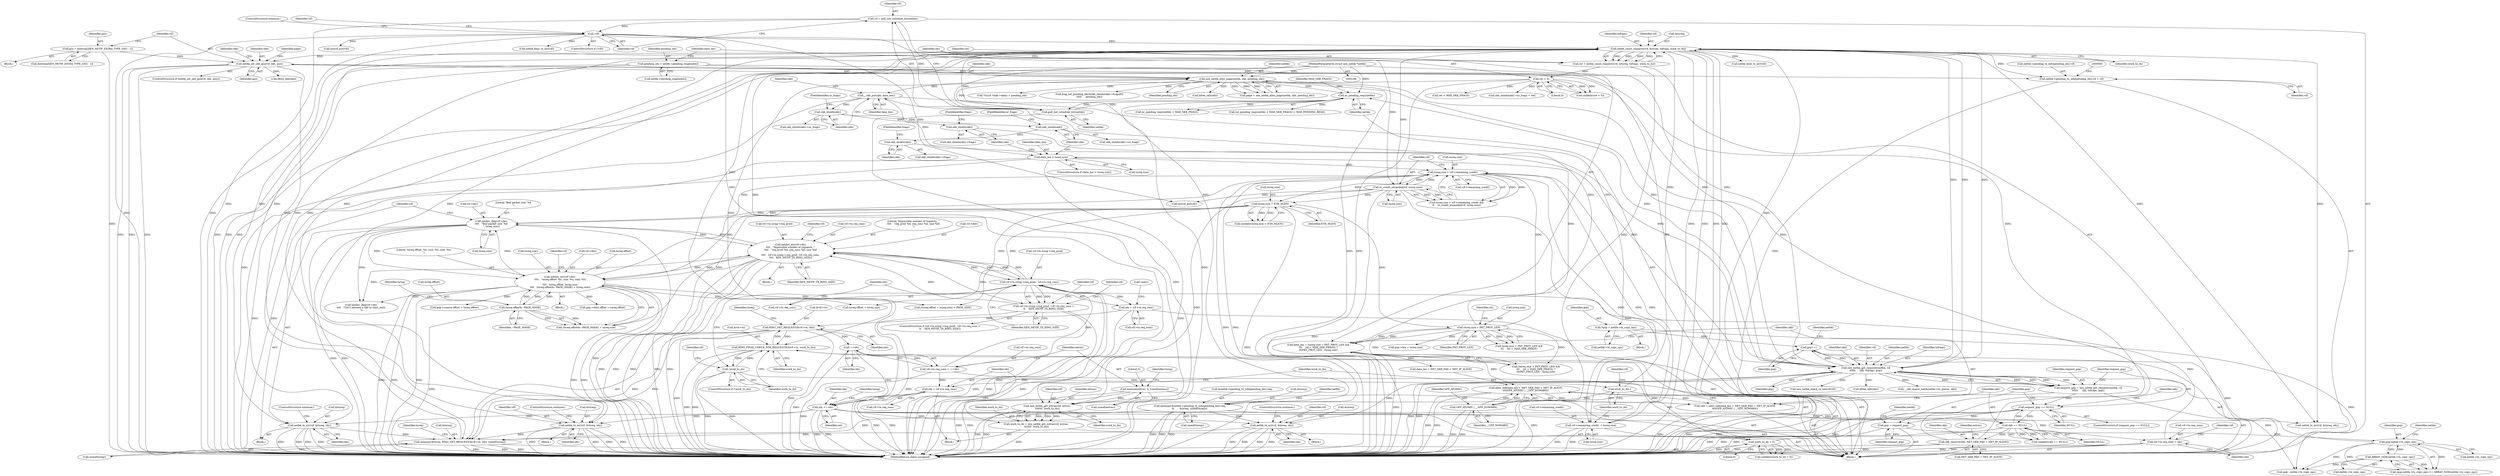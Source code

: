 digraph "0_linux_48856286b64e4b66ec62b94e504d0b29c1ade664_3@pointer" {
"1000553" [label="(Call,netbk->pending_tx_info[pending_idx].vif = vif)"];
"1000291" [label="(Call,netbk_count_requests(vif, &txreq, txfrags, work_to_do))"];
"1000272" [label="(Call,xen_netbk_get_extras(vif, extras,\n \t\t\t\t\t\t\t  work_to_do))"];
"1000150" [label="(Call,!vif)"];
"1000145" [label="(Call,vif = poll_net_schedule_list(netbk))"];
"1000147" [label="(Call,poll_net_schedule_list(netbk))"];
"1000124" [label="(Call,nr_pending_reqs(netbk))"];
"1000454" [label="(Call,xen_netbk_alloc_page(netbk, skb, pending_idx))"];
"1000109" [label="(MethodParameterIn,struct xen_netbk *netbk)"];
"1000444" [label="(Call,netbk_set_skb_gso(vif, skb, gso))"];
"1000420" [label="(Call,skb_reserve(skb, NET_SKB_PAD + NET_IP_ALIGN))"];
"1000405" [label="(Call,skb == NULL)"];
"1000392" [label="(Call,skb = alloc_skb(data_len + NET_SKB_PAD + NET_IP_ALIGN,\n\t\t\t\tGFP_ATOMIC | __GFP_NOWARN))"];
"1000394" [label="(Call,alloc_skb(data_len + NET_SKB_PAD + NET_IP_ALIGN,\n\t\t\t\tGFP_ATOMIC | __GFP_NOWARN))"];
"1000376" [label="(Call,data_len = (txreq.size > PKT_PROT_LEN &&\n\t\t\t    ret < MAX_SKB_FRAGS) ?\n\t\t\tPKT_PROT_LEN : txreq.size)"];
"1000380" [label="(Call,txreq.size > PKT_PROT_LEN)"];
"1000308" [label="(Call,txreq.size < ETH_HLEN)"];
"1000225" [label="(Call,txreq.size > vif->remaining_credit)"];
"1000314" [label="(Call,netdev_dbg(vif->dev,\n\t\t\t\t   \"Bad packet size: %d\n\", txreq.size))"];
"1000170" [label="(Call,netdev_err(vif->dev,\n\t\t\t\t   \"Impossible number of requests. \"\n\t\t\t\t   \"req_prod %d, req_cons %d, size %ld\n\",\n\t\t\t\t   vif->tx.sring->req_prod, vif->tx.req_cons,\n\t\t\t\t   XEN_NETIF_TX_RING_SIZE))"];
"1000340" [label="(Call,netdev_err(vif->dev,\n \t\t\t\t   \"txreq.offset: %x, size: %u, end: %lu\n\",\n \t\t\t\t   txreq.offset, txreq.size,\n \t\t\t\t   (txreq.offset&~PAGE_MASK) + txreq.size))"];
"1000352" [label="(Call,txreq.offset&~PAGE_MASK)"];
"1000155" [label="(Call,vif->tx.sring->req_prod - vif->tx.req_cons)"];
"1000250" [label="(Call,vif->tx.req_cons = ++idx)"];
"1000256" [label="(Call,++idx)"];
"1000215" [label="(Call,RING_GET_REQUEST(&vif->tx, idx))"];
"1000191" [label="(Call,RING_FINAL_CHECK_FOR_REQUESTS(&vif->tx, work_to_do))"];
"1000285" [label="(Call,work_to_do < 0)"];
"1000270" [label="(Call,work_to_do = xen_netbk_get_extras(vif, extras,\n \t\t\t\t\t\t\t  work_to_do))"];
"1000198" [label="(Call,!work_to_do)"];
"1000204" [label="(Call,idx = vif->tx.req_cons)"];
"1000645" [label="(Call,vif->tx.req_cons = idx)"];
"1000303" [label="(Call,idx += ret)"];
"1000299" [label="(Call,ret < 0)"];
"1000289" [label="(Call,ret = netbk_count_requests(vif, &txreq, txfrags, work_to_do))"];
"1000276" [label="(Call,idx = vif->tx.req_cons)"];
"1000154" [label="(Call,vif->tx.sring->req_prod - vif->tx.req_cons >\n\t\t    XEN_NETIF_TX_RING_SIZE)"];
"1000580" [label="(Call,data_len < txreq.size)"];
"1000570" [label="(Call,__skb_put(skb, data_len))"];
"1000232" [label="(Call,tx_credit_exceeded(vif, txreq.size))"];
"1000241" [label="(Call,vif->remaining_credit -= txreq.size)"];
"1000400" [label="(Call,GFP_ATOMIC | __GFP_NOWARN)"];
"1000624" [label="(Call,request_gop == NULL)"];
"1000615" [label="(Call,request_gop = xen_netbk_get_requests(netbk, vif,\n\t\t\t\t\t\t     skb, txfrags, gop))"];
"1000617" [label="(Call,xen_netbk_get_requests(netbk, vif,\n\t\t\t\t\t\t     skb, txfrags, gop))"];
"1000606" [label="(Call,skb_shinfo(skb))"];
"1000575" [label="(Call,skb_shinfo(skb))"];
"1000595" [label="(Call,skb_shinfo(skb))"];
"1000588" [label="(Call,skb_shinfo(skb))"];
"1000538" [label="(Call,gop++)"];
"1000112" [label="(Call,*gop = netbk->tx_copy_ops)"];
"1000656" [label="(Call,gop-netbk->tx_copy_ops)"];
"1000636" [label="(Call,gop = request_gop)"];
"1000661" [label="(Call,ARRAY_SIZE(netbk->tx_copy_ops))"];
"1000435" [label="(Call,gso = &extras[XEN_NETIF_EXTRA_TYPE_GSO - 1])"];
"1000369" [label="(Call,pending_idx = netbk->pending_ring[index])"];
"1000258" [label="(Call,memset(extras, 0, sizeof(extras)))"];
"1000248" [label="(Call,work_to_do--)"];
"1000212" [label="(Call,memcpy(&txreq, RING_GET_REQUEST(&vif->tx, idx), sizeof(txreq)))"];
"1000630" [label="(Call,netbk_tx_err(vif, &txreq, idx))"];
"1000540" [label="(Call,memcpy(&netbk->pending_tx_info[pending_idx].req,\n\t\t       &txreq, sizeof(txreq)))"];
"1000322" [label="(Call,netbk_tx_err(vif, &txreq, idx))"];
"1000464" [label="(Call,netbk_tx_err(vif, &txreq, idx))"];
"1000224" [label="(Call,txreq.size > vif->remaining_credit &&\n\t\t    tx_credit_exceeded(vif, txreq.size))"];
"1000204" [label="(Call,idx = vif->tx.req_cons)"];
"1000576" [label="(Identifier,skb)"];
"1000227" [label="(Identifier,txreq)"];
"1000400" [label="(Call,GFP_ATOMIC | __GFP_NOWARN)"];
"1000124" [label="(Call,nr_pending_reqs(netbk))"];
"1000465" [label="(Identifier,vif)"];
"1000241" [label="(Call,vif->remaining_credit -= txreq.size)"];
"1000629" [label="(Identifier,skb)"];
"1000385" [label="(Call,ret < MAX_SKB_FRAGS)"];
"1000226" [label="(Call,txreq.size)"];
"1000657" [label="(Identifier,gop)"];
"1000275" [label="(Identifier,work_to_do)"];
"1000443" [label="(ControlStructure,if (netbk_set_skb_gso(vif, skb, gso)))"];
"1000645" [label="(Call,vif->tx.req_cons = idx)"];
"1000651" [label="(Identifier,idx)"];
"1000277" [label="(Identifier,idx)"];
"1000573" [label="(Call,skb_shinfo(skb)->nr_frags = ret)"];
"1000420" [label="(Call,skb_reserve(skb, NET_SKB_PAD + NET_IP_ALIGN))"];
"1000597" [label="(FieldIdentifier,frags)"];
"1000134" [label="(Block,)"];
"1000623" [label="(ControlStructure,if (request_gop == NULL))"];
"1000406" [label="(Identifier,skb)"];
"1000663" [label="(Identifier,netbk)"];
"1000642" [label="(Identifier,netbk)"];
"1000386" [label="(Identifier,ret)"];
"1000257" [label="(Identifier,idx)"];
"1000630" [label="(Call,netbk_tx_err(vif, &txreq, idx))"];
"1000187" [label="(Identifier,XEN_NETIF_TX_RING_SIZE)"];
"1000250" [label="(Call,vif->tx.req_cons = ++idx)"];
"1000272" [label="(Call,xen_netbk_get_extras(vif, extras,\n \t\t\t\t\t\t\t  work_to_do))"];
"1000369" [label="(Call,pending_idx = netbk->pending_ring[index])"];
"1000615" [label="(Call,request_gop = xen_netbk_get_requests(netbk, vif,\n\t\t\t\t\t\t     skb, txfrags, gop))"];
"1000201" [label="(Call,xenvif_put(vif))"];
"1000428" [label="(Identifier,extras)"];
"1000213" [label="(Call,&txreq)"];
"1000233" [label="(Identifier,vif)"];
"1000301" [label="(Literal,0)"];
"1000405" [label="(Call,skb == NULL)"];
"1000553" [label="(Call,netbk->pending_tx_info[pending_idx].vif = vif)"];
"1000260" [label="(Literal,0)"];
"1000175" [label="(Call,vif->tx.sring->req_prod)"];
"1000371" [label="(Call,netbk->pending_ring[index])"];
"1000624" [label="(Call,request_gop == NULL)"];
"1000298" [label="(Call,unlikely(ret < 0))"];
"1000456" [label="(Identifier,skb)"];
"1000312" [label="(Identifier,ETH_HLEN)"];
"1000450" [label="(Identifier,skb)"];
"1000109" [label="(MethodParameterIn,struct xen_netbk *netbk)"];
"1000225" [label="(Call,txreq.size > vif->remaining_credit)"];
"1000308" [label="(Call,txreq.size < ETH_HLEN)"];
"1000188" [label="(Call,netbk_fatal_tx_err(vif))"];
"1000172" [label="(Identifier,vif)"];
"1000404" [label="(Call,unlikely(skb == NULL))"];
"1000322" [label="(Call,netbk_tx_err(vif, &txreq, idx))"];
"1000222" [label="(Identifier,txreq)"];
"1000270" [label="(Call,work_to_do = xen_netbk_get_extras(vif, extras,\n \t\t\t\t\t\t\t  work_to_do))"];
"1000339" [label="(Block,)"];
"1000628" [label="(Call,kfree_skb(skb))"];
"1000594" [label="(Call,skb_shinfo(skb)->frags)"];
"1000199" [label="(Identifier,work_to_do)"];
"1000662" [label="(Call,netbk->tx_copy_ops)"];
"1000570" [label="(Call,__skb_put(skb, data_len))"];
"1000361" [label="(Identifier,vif)"];
"1000258" [label="(Call,memset(extras, 0, sizeof(extras)))"];
"1000596" [label="(Identifier,skb)"];
"1000526" [label="(Call,gop->len = txreq.size)"];
"1000330" [label="(Call,(txreq.offset + txreq.size) > PAGE_SIZE)"];
"1000299" [label="(Call,ret < 0)"];
"1000194" [label="(Identifier,vif)"];
"1000541" [label="(Call,&netbk->pending_tx_info[pending_idx].req)"];
"1000517" [label="(Call,gop->dest.offset = txreq.offset)"];
"1000168" [label="(Identifier,XEN_NETIF_TX_RING_SIZE)"];
"1000324" [label="(Call,&txreq)"];
"1000123" [label="(Call,nr_pending_reqs(netbk) + MAX_SKB_FRAGS)"];
"1000286" [label="(Identifier,work_to_do)"];
"1000152" [label="(ControlStructure,continue;)"];
"1000253" [label="(Identifier,vif)"];
"1000632" [label="(Call,&txreq)"];
"1000625" [label="(Identifier,request_gop)"];
"1000212" [label="(Call,memcpy(&txreq, RING_GET_REQUEST(&vif->tx, idx), sizeof(txreq)))"];
"1000381" [label="(Call,txreq.size)"];
"1000433" [label="(Block,)"];
"1000159" [label="(Identifier,vif)"];
"1000191" [label="(Call,RING_FINAL_CHECK_FOR_REQUESTS(&vif->tx, work_to_do))"];
"1000198" [label="(Call,!work_to_do)"];
"1000261" [label="(Call,sizeof(extras))"];
"1000595" [label="(Call,skb_shinfo(skb))"];
"1000327" [label="(ControlStructure,continue;)"];
"1000554" [label="(Call,netbk->pending_tx_info[pending_idx].vif)"];
"1000392" [label="(Call,skb = alloc_skb(data_len + NET_SKB_PAD + NET_IP_ALIGN,\n\t\t\t\tGFP_ATOMIC | __GFP_NOWARN))"];
"1000341" [label="(Call,vif->dev)"];
"1000229" [label="(Call,vif->remaining_credit)"];
"1000588" [label="(Call,skb_shinfo(skb))"];
"1000345" [label="(Call,txreq.offset)"];
"1000259" [label="(Identifier,extras)"];
"1000672" [label="(MethodReturn,static unsigned)"];
"1000571" [label="(Identifier,skb)"];
"1000577" [label="(FieldIdentifier,nr_frags)"];
"1000189" [label="(Identifier,vif)"];
"1000376" [label="(Call,data_len = (txreq.size > PKT_PROT_LEN &&\n\t\t\t    ret < MAX_SKB_FRAGS) ?\n\t\t\tPKT_PROT_LEN : txreq.size)"];
"1000384" [label="(Identifier,PKT_PROT_LEN)"];
"1000579" [label="(ControlStructure,if (data_len < txreq.size))"];
"1000323" [label="(Identifier,vif)"];
"1000446" [label="(Identifier,skb)"];
"1000352" [label="(Call,txreq.offset&~PAGE_MASK)"];
"1000284" [label="(Call,unlikely(work_to_do < 0))"];
"1000245" [label="(Call,txreq.size)"];
"1000242" [label="(Call,vif->remaining_credit)"];
"1000437" [label="(Call,&extras[XEN_NETIF_EXTRA_TYPE_GSO - 1])"];
"1000326" [label="(Identifier,idx)"];
"1000148" [label="(Identifier,netbk)"];
"1000153" [label="(ControlStructure,if (vif->tx.sring->req_prod - vif->tx.req_cons >\n\t\t    XEN_NETIF_TX_RING_SIZE))"];
"1000635" [label="(ControlStructure,continue;)"];
"1000300" [label="(Identifier,ret)"];
"1000303" [label="(Call,idx += ret)"];
"1000287" [label="(Literal,0)"];
"1000232" [label="(Call,tx_credit_exceeded(vif, txreq.size))"];
"1000656" [label="(Call,gop-netbk->tx_copy_ops)"];
"1000154" [label="(Call,vif->tx.sring->req_prod - vif->tx.req_cons >\n\t\t    XEN_NETIF_TX_RING_SIZE)"];
"1000561" [label="(Identifier,vif)"];
"1000305" [label="(Identifier,ret)"];
"1000216" [label="(Call,&vif->tx)"];
"1000549" [label="(Call,&txreq)"];
"1000393" [label="(Identifier,skb)"];
"1000444" [label="(Call,netbk_set_skb_gso(vif, skb, gso))"];
"1000634" [label="(Identifier,idx)"];
"1000582" [label="(Call,txreq.size)"];
"1000540" [label="(Call,memcpy(&netbk->pending_tx_info[pending_idx].req,\n\t\t       &txreq, sizeof(txreq)))"];
"1000655" [label="(Call,(gop-netbk->tx_copy_ops) >= ARRAY_SIZE(netbk->tx_copy_ops))"];
"1000151" [label="(Identifier,vif)"];
"1000379" [label="(Call,txreq.size > PKT_PROT_LEN &&\n\t\t\t    ret < MAX_SKB_FRAGS)"];
"1000169" [label="(Block,)"];
"1000452" [label="(Call,page = xen_netbk_alloc_page(netbk, skb, pending_idx))"];
"1000409" [label="(Call,netdev_dbg(vif->dev,\n\t\t\t\t   \"Can't allocate a skb in start_xmit.\n\"))"];
"1000455" [label="(Identifier,netbk)"];
"1000636" [label="(Call,gop = request_gop)"];
"1000114" [label="(Call,netbk->tx_copy_ops)"];
"1000461" [label="(Block,)"];
"1000285" [label="(Call,work_to_do < 0)"];
"1000291" [label="(Call,netbk_count_requests(vif, &txreq, txfrags, work_to_do))"];
"1000626" [label="(Identifier,NULL)"];
"1000627" [label="(Block,)"];
"1000309" [label="(Call,txreq.size)"];
"1000435" [label="(Call,gso = &extras[XEN_NETIF_EXTRA_TYPE_GSO - 1])"];
"1000314" [label="(Call,netdev_dbg(vif->dev,\n\t\t\t\t   \"Bad packet size: %d\n\", txreq.size))"];
"1000155" [label="(Call,vif->tx.sring->req_prod - vif->tx.req_cons)"];
"1000380" [label="(Call,txreq.size > PKT_PROT_LEN)"];
"1000638" [label="(Identifier,request_gop)"];
"1000557" [label="(Identifier,netbk)"];
"1000447" [label="(Identifier,gso)"];
"1000292" [label="(Identifier,vif)"];
"1000377" [label="(Identifier,data_len)"];
"1000110" [label="(Block,)"];
"1000269" [label="(Block,)"];
"1000315" [label="(Call,vif->dev)"];
"1000344" [label="(Literal,\"txreq.offset: %x, size: %u, end: %lu\n\")"];
"1000211" [label="(Call,rmb())"];
"1000234" [label="(Call,txreq.size)"];
"1000606" [label="(Call,skb_shinfo(skb))"];
"1000266" [label="(Identifier,txreq)"];
"1000197" [label="(ControlStructure,if (!work_to_do))"];
"1000126" [label="(Identifier,MAX_SKB_FRAGS)"];
"1000620" [label="(Identifier,skb)"];
"1000248" [label="(Call,work_to_do--)"];
"1000587" [label="(Call,skb_shinfo(skb)->nr_frags)"];
"1000468" [label="(Identifier,idx)"];
"1000318" [label="(Literal,\"Bad packet size: %d\n\")"];
"1000658" [label="(Call,netbk->tx_copy_ops)"];
"1000407" [label="(Identifier,NULL)"];
"1000170" [label="(Call,netdev_err(vif->dev,\n\t\t\t\t   \"Impossible number of requests. \"\n\t\t\t\t   \"req_prod %d, req_cons %d, size %ld\n\",\n\t\t\t\t   vif->tx.sring->req_prod, vif->tx.req_cons,\n\t\t\t\t   XEN_NETIF_TX_RING_SIZE))"];
"1000146" [label="(Identifier,vif)"];
"1000351" [label="(Call,(txreq.offset&~PAGE_MASK) + txreq.size)"];
"1000290" [label="(Identifier,ret)"];
"1000619" [label="(Identifier,vif)"];
"1000639" [label="(Call,__skb_queue_tail(&netbk->tx_queue, skb))"];
"1000112" [label="(Call,*gop = netbk->tx_copy_ops)"];
"1000490" [label="(Call,gop->source.offset = txreq.offset)"];
"1000667" [label="(Call,gop - netbk->tx_copy_ops)"];
"1000196" [label="(Identifier,work_to_do)"];
"1000607" [label="(Identifier,skb)"];
"1000271" [label="(Identifier,work_to_do)"];
"1000149" [label="(ControlStructure,if (!vif))"];
"1000238" [label="(Call,xenvif_put(vif))"];
"1000163" [label="(Call,vif->tx.req_cons)"];
"1000538" [label="(Call,gop++)"];
"1000293" [label="(Call,&txreq)"];
"1000539" [label="(Identifier,gop)"];
"1000445" [label="(Identifier,vif)"];
"1000304" [label="(Identifier,idx)"];
"1000545" [label="(Identifier,netbk)"];
"1000661" [label="(Call,ARRAY_SIZE(netbk->tx_copy_ops))"];
"1000617" [label="(Call,xen_netbk_get_requests(netbk, vif,\n\t\t\t\t\t\t     skb, txfrags, gop))"];
"1000122" [label="(Call,(nr_pending_reqs(netbk) + MAX_SKB_FRAGS) < MAX_PENDING_REQS)"];
"1000401" [label="(Identifier,GFP_ATOMIC)"];
"1000572" [label="(Identifier,data_len)"];
"1000574" [label="(Call,skb_shinfo(skb)->nr_frags)"];
"1000394" [label="(Call,alloc_skb(data_len + NET_SKB_PAD + NET_IP_ALIGN,\n\t\t\t\tGFP_ATOMIC | __GFP_NOWARN))"];
"1000147" [label="(Call,poll_net_schedule_list(netbk))"];
"1000562" [label="(Call,*((u16 *)skb->data) = pending_idx)"];
"1000449" [label="(Call,kfree_skb(skb))"];
"1000591" [label="(Call,frag_set_pending_idx(&skb_shinfo(skb)->frags[0],\n\t\t\t\t\t     pending_idx))"];
"1000590" [label="(FieldIdentifier,nr_frags)"];
"1000276" [label="(Call,idx = vif->tx.req_cons)"];
"1000414" [label="(Call,netbk_tx_err(vif, &txreq, idx))"];
"1000605" [label="(Call,skb_shinfo(skb)->frags)"];
"1000464" [label="(Call,netbk_tx_err(vif, &txreq, idx))"];
"1000580" [label="(Call,data_len < txreq.size)"];
"1000192" [label="(Call,&vif->tx)"];
"1000289" [label="(Call,ret = netbk_count_requests(vif, &txreq, txfrags, work_to_do))"];
"1000378" [label="(Call,(txreq.size > PKT_PROT_LEN &&\n\t\t\t    ret < MAX_SKB_FRAGS) ?\n\t\t\tPKT_PROT_LEN : txreq.size)"];
"1000156" [label="(Call,vif->tx.sring->req_prod)"];
"1000646" [label="(Call,vif->tx.req_cons)"];
"1000653" [label="(Identifier,vif)"];
"1000575" [label="(Call,skb_shinfo(skb))"];
"1000348" [label="(Call,txreq.size)"];
"1000589" [label="(Identifier,skb)"];
"1000220" [label="(Identifier,idx)"];
"1000150" [label="(Call,!vif)"];
"1000454" [label="(Call,xen_netbk_alloc_page(netbk, skb, pending_idx))"];
"1000313" [label="(Block,)"];
"1000436" [label="(Identifier,gso)"];
"1000469" [label="(ControlStructure,continue;)"];
"1000608" [label="(FieldIdentifier,frags)"];
"1000581" [label="(Identifier,data_len)"];
"1000295" [label="(Identifier,txfrags)"];
"1000296" [label="(Identifier,work_to_do)"];
"1000125" [label="(Identifier,netbk)"];
"1000182" [label="(Call,vif->tx.req_cons)"];
"1000174" [label="(Literal,\"Impossible number of requests. \"\n\t\t\t\t   \"req_prod %d, req_cons %d, size %ld\n\")"];
"1000622" [label="(Identifier,gop)"];
"1000251" [label="(Call,vif->tx.req_cons)"];
"1000453" [label="(Identifier,page)"];
"1000256" [label="(Call,++idx)"];
"1000145" [label="(Call,vif = poll_net_schedule_list(netbk))"];
"1000171" [label="(Call,vif->dev)"];
"1000395" [label="(Call,data_len + NET_SKB_PAD + NET_IP_ALIGN)"];
"1000618" [label="(Identifier,netbk)"];
"1000457" [label="(Identifier,pending_idx)"];
"1000205" [label="(Identifier,idx)"];
"1000402" [label="(Identifier,__GFP_NOWARN)"];
"1000249" [label="(Identifier,work_to_do)"];
"1000621" [label="(Identifier,txfrags)"];
"1000466" [label="(Call,&txreq)"];
"1000370" [label="(Identifier,pending_idx)"];
"1000273" [label="(Identifier,vif)"];
"1000356" [label="(Identifier,~PAGE_MASK)"];
"1000358" [label="(Identifier,txreq)"];
"1000616" [label="(Identifier,request_gop)"];
"1000221" [label="(Call,sizeof(txreq))"];
"1000215" [label="(Call,RING_GET_REQUEST(&vif->tx, idx))"];
"1000206" [label="(Call,vif->tx.req_cons)"];
"1000331" [label="(Call,txreq.offset + txreq.size)"];
"1000319" [label="(Call,txreq.size)"];
"1000551" [label="(Call,sizeof(txreq))"];
"1000113" [label="(Identifier,gop)"];
"1000340" [label="(Call,netdev_err(vif->dev,\n \t\t\t\t   \"txreq.offset: %x, size: %u, end: %lu\n\",\n \t\t\t\t   txreq.offset, txreq.size,\n \t\t\t\t   (txreq.offset&~PAGE_MASK) + txreq.size))"];
"1000631" [label="(Identifier,vif)"];
"1000421" [label="(Identifier,skb)"];
"1000360" [label="(Call,netbk_fatal_tx_err(vif))"];
"1000422" [label="(Call,NET_SKB_PAD + NET_IP_ALIGN)"];
"1000278" [label="(Call,vif->tx.req_cons)"];
"1000307" [label="(Call,unlikely(txreq.size < ETH_HLEN))"];
"1000462" [label="(Call,kfree_skb(skb))"];
"1000353" [label="(Call,txreq.offset)"];
"1000202" [label="(Identifier,vif)"];
"1000637" [label="(Identifier,gop)"];
"1000652" [label="(Call,xen_netbk_check_rx_xenvif(vif))"];
"1000274" [label="(Identifier,extras)"];
"1000310" [label="(Identifier,txreq)"];
"1000553" -> "1000134"  [label="AST: "];
"1000553" -> "1000561"  [label="CFG: "];
"1000554" -> "1000553"  [label="AST: "];
"1000561" -> "1000553"  [label="AST: "];
"1000565" -> "1000553"  [label="CFG: "];
"1000553" -> "1000672"  [label="DDG: "];
"1000291" -> "1000553"  [label="DDG: "];
"1000444" -> "1000553"  [label="DDG: "];
"1000291" -> "1000289"  [label="AST: "];
"1000291" -> "1000296"  [label="CFG: "];
"1000292" -> "1000291"  [label="AST: "];
"1000293" -> "1000291"  [label="AST: "];
"1000295" -> "1000291"  [label="AST: "];
"1000296" -> "1000291"  [label="AST: "];
"1000289" -> "1000291"  [label="CFG: "];
"1000291" -> "1000672"  [label="DDG: "];
"1000291" -> "1000672"  [label="DDG: "];
"1000291" -> "1000672"  [label="DDG: "];
"1000291" -> "1000672"  [label="DDG: "];
"1000291" -> "1000191"  [label="DDG: "];
"1000291" -> "1000212"  [label="DDG: "];
"1000291" -> "1000289"  [label="DDG: "];
"1000291" -> "1000289"  [label="DDG: "];
"1000291" -> "1000289"  [label="DDG: "];
"1000291" -> "1000289"  [label="DDG: "];
"1000272" -> "1000291"  [label="DDG: "];
"1000150" -> "1000291"  [label="DDG: "];
"1000232" -> "1000291"  [label="DDG: "];
"1000212" -> "1000291"  [label="DDG: "];
"1000617" -> "1000291"  [label="DDG: "];
"1000285" -> "1000291"  [label="DDG: "];
"1000248" -> "1000291"  [label="DDG: "];
"1000291" -> "1000322"  [label="DDG: "];
"1000291" -> "1000322"  [label="DDG: "];
"1000291" -> "1000360"  [label="DDG: "];
"1000291" -> "1000414"  [label="DDG: "];
"1000291" -> "1000414"  [label="DDG: "];
"1000291" -> "1000444"  [label="DDG: "];
"1000291" -> "1000464"  [label="DDG: "];
"1000291" -> "1000464"  [label="DDG: "];
"1000291" -> "1000540"  [label="DDG: "];
"1000291" -> "1000617"  [label="DDG: "];
"1000291" -> "1000617"  [label="DDG: "];
"1000272" -> "1000270"  [label="AST: "];
"1000272" -> "1000275"  [label="CFG: "];
"1000273" -> "1000272"  [label="AST: "];
"1000274" -> "1000272"  [label="AST: "];
"1000275" -> "1000272"  [label="AST: "];
"1000270" -> "1000272"  [label="CFG: "];
"1000272" -> "1000672"  [label="DDG: "];
"1000272" -> "1000672"  [label="DDG: "];
"1000272" -> "1000270"  [label="DDG: "];
"1000272" -> "1000270"  [label="DDG: "];
"1000272" -> "1000270"  [label="DDG: "];
"1000150" -> "1000272"  [label="DDG: "];
"1000232" -> "1000272"  [label="DDG: "];
"1000258" -> "1000272"  [label="DDG: "];
"1000248" -> "1000272"  [label="DDG: "];
"1000150" -> "1000149"  [label="AST: "];
"1000150" -> "1000151"  [label="CFG: "];
"1000151" -> "1000150"  [label="AST: "];
"1000152" -> "1000150"  [label="CFG: "];
"1000159" -> "1000150"  [label="CFG: "];
"1000150" -> "1000672"  [label="DDG: "];
"1000150" -> "1000672"  [label="DDG: "];
"1000145" -> "1000150"  [label="DDG: "];
"1000150" -> "1000188"  [label="DDG: "];
"1000150" -> "1000201"  [label="DDG: "];
"1000150" -> "1000232"  [label="DDG: "];
"1000150" -> "1000238"  [label="DDG: "];
"1000145" -> "1000134"  [label="AST: "];
"1000145" -> "1000147"  [label="CFG: "];
"1000146" -> "1000145"  [label="AST: "];
"1000147" -> "1000145"  [label="AST: "];
"1000151" -> "1000145"  [label="CFG: "];
"1000145" -> "1000672"  [label="DDG: "];
"1000147" -> "1000145"  [label="DDG: "];
"1000147" -> "1000148"  [label="CFG: "];
"1000148" -> "1000147"  [label="AST: "];
"1000147" -> "1000672"  [label="DDG: "];
"1000147" -> "1000124"  [label="DDG: "];
"1000124" -> "1000147"  [label="DDG: "];
"1000109" -> "1000147"  [label="DDG: "];
"1000147" -> "1000454"  [label="DDG: "];
"1000124" -> "1000123"  [label="AST: "];
"1000124" -> "1000125"  [label="CFG: "];
"1000125" -> "1000124"  [label="AST: "];
"1000126" -> "1000124"  [label="CFG: "];
"1000124" -> "1000672"  [label="DDG: "];
"1000124" -> "1000122"  [label="DDG: "];
"1000124" -> "1000123"  [label="DDG: "];
"1000454" -> "1000124"  [label="DDG: "];
"1000617" -> "1000124"  [label="DDG: "];
"1000109" -> "1000124"  [label="DDG: "];
"1000454" -> "1000452"  [label="AST: "];
"1000454" -> "1000457"  [label="CFG: "];
"1000455" -> "1000454"  [label="AST: "];
"1000456" -> "1000454"  [label="AST: "];
"1000457" -> "1000454"  [label="AST: "];
"1000452" -> "1000454"  [label="CFG: "];
"1000454" -> "1000672"  [label="DDG: "];
"1000454" -> "1000452"  [label="DDG: "];
"1000454" -> "1000452"  [label="DDG: "];
"1000454" -> "1000452"  [label="DDG: "];
"1000109" -> "1000454"  [label="DDG: "];
"1000444" -> "1000454"  [label="DDG: "];
"1000420" -> "1000454"  [label="DDG: "];
"1000369" -> "1000454"  [label="DDG: "];
"1000454" -> "1000462"  [label="DDG: "];
"1000454" -> "1000562"  [label="DDG: "];
"1000454" -> "1000570"  [label="DDG: "];
"1000454" -> "1000591"  [label="DDG: "];
"1000454" -> "1000617"  [label="DDG: "];
"1000109" -> "1000108"  [label="AST: "];
"1000109" -> "1000672"  [label="DDG: "];
"1000109" -> "1000617"  [label="DDG: "];
"1000444" -> "1000443"  [label="AST: "];
"1000444" -> "1000447"  [label="CFG: "];
"1000445" -> "1000444"  [label="AST: "];
"1000446" -> "1000444"  [label="AST: "];
"1000447" -> "1000444"  [label="AST: "];
"1000450" -> "1000444"  [label="CFG: "];
"1000453" -> "1000444"  [label="CFG: "];
"1000444" -> "1000672"  [label="DDG: "];
"1000444" -> "1000672"  [label="DDG: "];
"1000444" -> "1000672"  [label="DDG: "];
"1000420" -> "1000444"  [label="DDG: "];
"1000435" -> "1000444"  [label="DDG: "];
"1000444" -> "1000449"  [label="DDG: "];
"1000444" -> "1000464"  [label="DDG: "];
"1000444" -> "1000617"  [label="DDG: "];
"1000420" -> "1000134"  [label="AST: "];
"1000420" -> "1000422"  [label="CFG: "];
"1000421" -> "1000420"  [label="AST: "];
"1000422" -> "1000420"  [label="AST: "];
"1000428" -> "1000420"  [label="CFG: "];
"1000420" -> "1000672"  [label="DDG: "];
"1000420" -> "1000672"  [label="DDG: "];
"1000405" -> "1000420"  [label="DDG: "];
"1000405" -> "1000404"  [label="AST: "];
"1000405" -> "1000407"  [label="CFG: "];
"1000406" -> "1000405"  [label="AST: "];
"1000407" -> "1000405"  [label="AST: "];
"1000404" -> "1000405"  [label="CFG: "];
"1000405" -> "1000672"  [label="DDG: "];
"1000405" -> "1000672"  [label="DDG: "];
"1000405" -> "1000404"  [label="DDG: "];
"1000405" -> "1000404"  [label="DDG: "];
"1000392" -> "1000405"  [label="DDG: "];
"1000624" -> "1000405"  [label="DDG: "];
"1000405" -> "1000624"  [label="DDG: "];
"1000392" -> "1000134"  [label="AST: "];
"1000392" -> "1000394"  [label="CFG: "];
"1000393" -> "1000392"  [label="AST: "];
"1000394" -> "1000392"  [label="AST: "];
"1000406" -> "1000392"  [label="CFG: "];
"1000392" -> "1000672"  [label="DDG: "];
"1000394" -> "1000392"  [label="DDG: "];
"1000394" -> "1000392"  [label="DDG: "];
"1000394" -> "1000400"  [label="CFG: "];
"1000395" -> "1000394"  [label="AST: "];
"1000400" -> "1000394"  [label="AST: "];
"1000394" -> "1000672"  [label="DDG: "];
"1000394" -> "1000672"  [label="DDG: "];
"1000376" -> "1000394"  [label="DDG: "];
"1000400" -> "1000394"  [label="DDG: "];
"1000400" -> "1000394"  [label="DDG: "];
"1000376" -> "1000134"  [label="AST: "];
"1000376" -> "1000378"  [label="CFG: "];
"1000377" -> "1000376"  [label="AST: "];
"1000378" -> "1000376"  [label="AST: "];
"1000393" -> "1000376"  [label="CFG: "];
"1000376" -> "1000672"  [label="DDG: "];
"1000380" -> "1000376"  [label="DDG: "];
"1000380" -> "1000376"  [label="DDG: "];
"1000376" -> "1000395"  [label="DDG: "];
"1000376" -> "1000570"  [label="DDG: "];
"1000380" -> "1000379"  [label="AST: "];
"1000380" -> "1000384"  [label="CFG: "];
"1000381" -> "1000380"  [label="AST: "];
"1000384" -> "1000380"  [label="AST: "];
"1000386" -> "1000380"  [label="CFG: "];
"1000379" -> "1000380"  [label="CFG: "];
"1000380" -> "1000225"  [label="DDG: "];
"1000380" -> "1000379"  [label="DDG: "];
"1000380" -> "1000379"  [label="DDG: "];
"1000308" -> "1000380"  [label="DDG: "];
"1000380" -> "1000378"  [label="DDG: "];
"1000380" -> "1000378"  [label="DDG: "];
"1000380" -> "1000526"  [label="DDG: "];
"1000380" -> "1000580"  [label="DDG: "];
"1000308" -> "1000307"  [label="AST: "];
"1000308" -> "1000312"  [label="CFG: "];
"1000309" -> "1000308"  [label="AST: "];
"1000312" -> "1000308"  [label="AST: "];
"1000307" -> "1000308"  [label="CFG: "];
"1000308" -> "1000672"  [label="DDG: "];
"1000308" -> "1000307"  [label="DDG: "];
"1000308" -> "1000307"  [label="DDG: "];
"1000225" -> "1000308"  [label="DDG: "];
"1000232" -> "1000308"  [label="DDG: "];
"1000308" -> "1000314"  [label="DDG: "];
"1000308" -> "1000330"  [label="DDG: "];
"1000308" -> "1000331"  [label="DDG: "];
"1000308" -> "1000340"  [label="DDG: "];
"1000308" -> "1000351"  [label="DDG: "];
"1000225" -> "1000224"  [label="AST: "];
"1000225" -> "1000229"  [label="CFG: "];
"1000226" -> "1000225"  [label="AST: "];
"1000229" -> "1000225"  [label="AST: "];
"1000233" -> "1000225"  [label="CFG: "];
"1000224" -> "1000225"  [label="CFG: "];
"1000225" -> "1000672"  [label="DDG: "];
"1000225" -> "1000672"  [label="DDG: "];
"1000225" -> "1000224"  [label="DDG: "];
"1000225" -> "1000224"  [label="DDG: "];
"1000314" -> "1000225"  [label="DDG: "];
"1000340" -> "1000225"  [label="DDG: "];
"1000580" -> "1000225"  [label="DDG: "];
"1000232" -> "1000225"  [label="DDG: "];
"1000241" -> "1000225"  [label="DDG: "];
"1000225" -> "1000232"  [label="DDG: "];
"1000225" -> "1000241"  [label="DDG: "];
"1000225" -> "1000241"  [label="DDG: "];
"1000314" -> "1000313"  [label="AST: "];
"1000314" -> "1000319"  [label="CFG: "];
"1000315" -> "1000314"  [label="AST: "];
"1000318" -> "1000314"  [label="AST: "];
"1000319" -> "1000314"  [label="AST: "];
"1000323" -> "1000314"  [label="CFG: "];
"1000314" -> "1000672"  [label="DDG: "];
"1000314" -> "1000672"  [label="DDG: "];
"1000314" -> "1000672"  [label="DDG: "];
"1000314" -> "1000170"  [label="DDG: "];
"1000170" -> "1000314"  [label="DDG: "];
"1000340" -> "1000314"  [label="DDG: "];
"1000314" -> "1000340"  [label="DDG: "];
"1000314" -> "1000409"  [label="DDG: "];
"1000170" -> "1000169"  [label="AST: "];
"1000170" -> "1000187"  [label="CFG: "];
"1000171" -> "1000170"  [label="AST: "];
"1000174" -> "1000170"  [label="AST: "];
"1000175" -> "1000170"  [label="AST: "];
"1000182" -> "1000170"  [label="AST: "];
"1000187" -> "1000170"  [label="AST: "];
"1000189" -> "1000170"  [label="CFG: "];
"1000170" -> "1000672"  [label="DDG: "];
"1000170" -> "1000672"  [label="DDG: "];
"1000170" -> "1000672"  [label="DDG: "];
"1000170" -> "1000672"  [label="DDG: "];
"1000170" -> "1000672"  [label="DDG: "];
"1000170" -> "1000155"  [label="DDG: "];
"1000170" -> "1000155"  [label="DDG: "];
"1000170" -> "1000154"  [label="DDG: "];
"1000340" -> "1000170"  [label="DDG: "];
"1000155" -> "1000170"  [label="DDG: "];
"1000155" -> "1000170"  [label="DDG: "];
"1000154" -> "1000170"  [label="DDG: "];
"1000170" -> "1000340"  [label="DDG: "];
"1000170" -> "1000409"  [label="DDG: "];
"1000340" -> "1000339"  [label="AST: "];
"1000340" -> "1000351"  [label="CFG: "];
"1000341" -> "1000340"  [label="AST: "];
"1000344" -> "1000340"  [label="AST: "];
"1000345" -> "1000340"  [label="AST: "];
"1000348" -> "1000340"  [label="AST: "];
"1000351" -> "1000340"  [label="AST: "];
"1000361" -> "1000340"  [label="CFG: "];
"1000340" -> "1000672"  [label="DDG: "];
"1000340" -> "1000672"  [label="DDG: "];
"1000340" -> "1000672"  [label="DDG: "];
"1000340" -> "1000672"  [label="DDG: "];
"1000340" -> "1000672"  [label="DDG: "];
"1000340" -> "1000330"  [label="DDG: "];
"1000340" -> "1000331"  [label="DDG: "];
"1000352" -> "1000340"  [label="DDG: "];
"1000352" -> "1000340"  [label="DDG: "];
"1000340" -> "1000352"  [label="DDG: "];
"1000340" -> "1000409"  [label="DDG: "];
"1000340" -> "1000490"  [label="DDG: "];
"1000340" -> "1000517"  [label="DDG: "];
"1000352" -> "1000351"  [label="AST: "];
"1000352" -> "1000356"  [label="CFG: "];
"1000353" -> "1000352"  [label="AST: "];
"1000356" -> "1000352"  [label="AST: "];
"1000358" -> "1000352"  [label="CFG: "];
"1000352" -> "1000672"  [label="DDG: "];
"1000352" -> "1000351"  [label="DDG: "];
"1000352" -> "1000351"  [label="DDG: "];
"1000155" -> "1000154"  [label="AST: "];
"1000155" -> "1000163"  [label="CFG: "];
"1000156" -> "1000155"  [label="AST: "];
"1000163" -> "1000155"  [label="AST: "];
"1000168" -> "1000155"  [label="CFG: "];
"1000155" -> "1000672"  [label="DDG: "];
"1000155" -> "1000672"  [label="DDG: "];
"1000155" -> "1000154"  [label="DDG: "];
"1000155" -> "1000154"  [label="DDG: "];
"1000250" -> "1000155"  [label="DDG: "];
"1000645" -> "1000155"  [label="DDG: "];
"1000155" -> "1000204"  [label="DDG: "];
"1000250" -> "1000134"  [label="AST: "];
"1000250" -> "1000256"  [label="CFG: "];
"1000251" -> "1000250"  [label="AST: "];
"1000256" -> "1000250"  [label="AST: "];
"1000259" -> "1000250"  [label="CFG: "];
"1000250" -> "1000672"  [label="DDG: "];
"1000256" -> "1000250"  [label="DDG: "];
"1000250" -> "1000276"  [label="DDG: "];
"1000256" -> "1000257"  [label="CFG: "];
"1000257" -> "1000256"  [label="AST: "];
"1000256" -> "1000672"  [label="DDG: "];
"1000215" -> "1000256"  [label="DDG: "];
"1000256" -> "1000303"  [label="DDG: "];
"1000215" -> "1000212"  [label="AST: "];
"1000215" -> "1000220"  [label="CFG: "];
"1000216" -> "1000215"  [label="AST: "];
"1000220" -> "1000215"  [label="AST: "];
"1000222" -> "1000215"  [label="CFG: "];
"1000215" -> "1000672"  [label="DDG: "];
"1000215" -> "1000672"  [label="DDG: "];
"1000215" -> "1000191"  [label="DDG: "];
"1000215" -> "1000212"  [label="DDG: "];
"1000215" -> "1000212"  [label="DDG: "];
"1000191" -> "1000215"  [label="DDG: "];
"1000204" -> "1000215"  [label="DDG: "];
"1000191" -> "1000134"  [label="AST: "];
"1000191" -> "1000196"  [label="CFG: "];
"1000192" -> "1000191"  [label="AST: "];
"1000196" -> "1000191"  [label="AST: "];
"1000199" -> "1000191"  [label="CFG: "];
"1000191" -> "1000672"  [label="DDG: "];
"1000191" -> "1000672"  [label="DDG: "];
"1000285" -> "1000191"  [label="DDG: "];
"1000198" -> "1000191"  [label="DDG: "];
"1000191" -> "1000198"  [label="DDG: "];
"1000285" -> "1000284"  [label="AST: "];
"1000285" -> "1000287"  [label="CFG: "];
"1000286" -> "1000285"  [label="AST: "];
"1000287" -> "1000285"  [label="AST: "];
"1000284" -> "1000285"  [label="CFG: "];
"1000285" -> "1000672"  [label="DDG: "];
"1000285" -> "1000284"  [label="DDG: "];
"1000285" -> "1000284"  [label="DDG: "];
"1000270" -> "1000285"  [label="DDG: "];
"1000270" -> "1000269"  [label="AST: "];
"1000271" -> "1000270"  [label="AST: "];
"1000277" -> "1000270"  [label="CFG: "];
"1000270" -> "1000672"  [label="DDG: "];
"1000198" -> "1000197"  [label="AST: "];
"1000198" -> "1000199"  [label="CFG: "];
"1000199" -> "1000198"  [label="AST: "];
"1000202" -> "1000198"  [label="CFG: "];
"1000205" -> "1000198"  [label="CFG: "];
"1000198" -> "1000672"  [label="DDG: "];
"1000198" -> "1000672"  [label="DDG: "];
"1000198" -> "1000248"  [label="DDG: "];
"1000204" -> "1000134"  [label="AST: "];
"1000204" -> "1000206"  [label="CFG: "];
"1000205" -> "1000204"  [label="AST: "];
"1000206" -> "1000204"  [label="AST: "];
"1000211" -> "1000204"  [label="CFG: "];
"1000204" -> "1000672"  [label="DDG: "];
"1000645" -> "1000134"  [label="AST: "];
"1000645" -> "1000651"  [label="CFG: "];
"1000646" -> "1000645"  [label="AST: "];
"1000651" -> "1000645"  [label="AST: "];
"1000653" -> "1000645"  [label="CFG: "];
"1000645" -> "1000672"  [label="DDG: "];
"1000645" -> "1000672"  [label="DDG: "];
"1000303" -> "1000645"  [label="DDG: "];
"1000303" -> "1000134"  [label="AST: "];
"1000303" -> "1000305"  [label="CFG: "];
"1000304" -> "1000303"  [label="AST: "];
"1000305" -> "1000303"  [label="AST: "];
"1000310" -> "1000303"  [label="CFG: "];
"1000303" -> "1000672"  [label="DDG: "];
"1000303" -> "1000672"  [label="DDG: "];
"1000299" -> "1000303"  [label="DDG: "];
"1000276" -> "1000303"  [label="DDG: "];
"1000303" -> "1000322"  [label="DDG: "];
"1000303" -> "1000414"  [label="DDG: "];
"1000303" -> "1000464"  [label="DDG: "];
"1000303" -> "1000630"  [label="DDG: "];
"1000299" -> "1000298"  [label="AST: "];
"1000299" -> "1000301"  [label="CFG: "];
"1000300" -> "1000299"  [label="AST: "];
"1000301" -> "1000299"  [label="AST: "];
"1000298" -> "1000299"  [label="CFG: "];
"1000299" -> "1000672"  [label="DDG: "];
"1000299" -> "1000298"  [label="DDG: "];
"1000299" -> "1000298"  [label="DDG: "];
"1000289" -> "1000299"  [label="DDG: "];
"1000299" -> "1000385"  [label="DDG: "];
"1000299" -> "1000573"  [label="DDG: "];
"1000289" -> "1000134"  [label="AST: "];
"1000290" -> "1000289"  [label="AST: "];
"1000300" -> "1000289"  [label="CFG: "];
"1000289" -> "1000672"  [label="DDG: "];
"1000276" -> "1000269"  [label="AST: "];
"1000276" -> "1000278"  [label="CFG: "];
"1000277" -> "1000276"  [label="AST: "];
"1000278" -> "1000276"  [label="AST: "];
"1000286" -> "1000276"  [label="CFG: "];
"1000276" -> "1000672"  [label="DDG: "];
"1000276" -> "1000672"  [label="DDG: "];
"1000154" -> "1000153"  [label="AST: "];
"1000154" -> "1000168"  [label="CFG: "];
"1000168" -> "1000154"  [label="AST: "];
"1000172" -> "1000154"  [label="CFG: "];
"1000194" -> "1000154"  [label="CFG: "];
"1000154" -> "1000672"  [label="DDG: "];
"1000154" -> "1000672"  [label="DDG: "];
"1000154" -> "1000672"  [label="DDG: "];
"1000580" -> "1000579"  [label="AST: "];
"1000580" -> "1000582"  [label="CFG: "];
"1000581" -> "1000580"  [label="AST: "];
"1000582" -> "1000580"  [label="AST: "];
"1000589" -> "1000580"  [label="CFG: "];
"1000607" -> "1000580"  [label="CFG: "];
"1000580" -> "1000672"  [label="DDG: "];
"1000580" -> "1000672"  [label="DDG: "];
"1000580" -> "1000672"  [label="DDG: "];
"1000570" -> "1000580"  [label="DDG: "];
"1000570" -> "1000134"  [label="AST: "];
"1000570" -> "1000572"  [label="CFG: "];
"1000571" -> "1000570"  [label="AST: "];
"1000572" -> "1000570"  [label="AST: "];
"1000576" -> "1000570"  [label="CFG: "];
"1000570" -> "1000672"  [label="DDG: "];
"1000570" -> "1000575"  [label="DDG: "];
"1000232" -> "1000224"  [label="AST: "];
"1000232" -> "1000234"  [label="CFG: "];
"1000233" -> "1000232"  [label="AST: "];
"1000234" -> "1000232"  [label="AST: "];
"1000224" -> "1000232"  [label="CFG: "];
"1000232" -> "1000672"  [label="DDG: "];
"1000232" -> "1000224"  [label="DDG: "];
"1000232" -> "1000224"  [label="DDG: "];
"1000232" -> "1000238"  [label="DDG: "];
"1000232" -> "1000241"  [label="DDG: "];
"1000241" -> "1000134"  [label="AST: "];
"1000241" -> "1000245"  [label="CFG: "];
"1000242" -> "1000241"  [label="AST: "];
"1000245" -> "1000241"  [label="AST: "];
"1000249" -> "1000241"  [label="CFG: "];
"1000241" -> "1000672"  [label="DDG: "];
"1000241" -> "1000672"  [label="DDG: "];
"1000400" -> "1000402"  [label="CFG: "];
"1000401" -> "1000400"  [label="AST: "];
"1000402" -> "1000400"  [label="AST: "];
"1000400" -> "1000672"  [label="DDG: "];
"1000400" -> "1000672"  [label="DDG: "];
"1000624" -> "1000623"  [label="AST: "];
"1000624" -> "1000626"  [label="CFG: "];
"1000625" -> "1000624"  [label="AST: "];
"1000626" -> "1000624"  [label="AST: "];
"1000629" -> "1000624"  [label="CFG: "];
"1000637" -> "1000624"  [label="CFG: "];
"1000624" -> "1000672"  [label="DDG: "];
"1000624" -> "1000672"  [label="DDG: "];
"1000624" -> "1000672"  [label="DDG: "];
"1000615" -> "1000624"  [label="DDG: "];
"1000624" -> "1000636"  [label="DDG: "];
"1000615" -> "1000134"  [label="AST: "];
"1000615" -> "1000617"  [label="CFG: "];
"1000616" -> "1000615"  [label="AST: "];
"1000617" -> "1000615"  [label="AST: "];
"1000625" -> "1000615"  [label="CFG: "];
"1000615" -> "1000672"  [label="DDG: "];
"1000617" -> "1000615"  [label="DDG: "];
"1000617" -> "1000615"  [label="DDG: "];
"1000617" -> "1000615"  [label="DDG: "];
"1000617" -> "1000615"  [label="DDG: "];
"1000617" -> "1000615"  [label="DDG: "];
"1000617" -> "1000622"  [label="CFG: "];
"1000618" -> "1000617"  [label="AST: "];
"1000619" -> "1000617"  [label="AST: "];
"1000620" -> "1000617"  [label="AST: "];
"1000621" -> "1000617"  [label="AST: "];
"1000622" -> "1000617"  [label="AST: "];
"1000617" -> "1000672"  [label="DDG: "];
"1000617" -> "1000672"  [label="DDG: "];
"1000617" -> "1000538"  [label="DDG: "];
"1000606" -> "1000617"  [label="DDG: "];
"1000595" -> "1000617"  [label="DDG: "];
"1000538" -> "1000617"  [label="DDG: "];
"1000617" -> "1000628"  [label="DDG: "];
"1000617" -> "1000630"  [label="DDG: "];
"1000617" -> "1000639"  [label="DDG: "];
"1000617" -> "1000652"  [label="DDG: "];
"1000617" -> "1000667"  [label="DDG: "];
"1000606" -> "1000605"  [label="AST: "];
"1000606" -> "1000607"  [label="CFG: "];
"1000607" -> "1000606"  [label="AST: "];
"1000608" -> "1000606"  [label="CFG: "];
"1000575" -> "1000606"  [label="DDG: "];
"1000575" -> "1000574"  [label="AST: "];
"1000575" -> "1000576"  [label="CFG: "];
"1000576" -> "1000575"  [label="AST: "];
"1000577" -> "1000575"  [label="CFG: "];
"1000575" -> "1000588"  [label="DDG: "];
"1000595" -> "1000594"  [label="AST: "];
"1000595" -> "1000596"  [label="CFG: "];
"1000596" -> "1000595"  [label="AST: "];
"1000597" -> "1000595"  [label="CFG: "];
"1000588" -> "1000595"  [label="DDG: "];
"1000588" -> "1000587"  [label="AST: "];
"1000588" -> "1000589"  [label="CFG: "];
"1000589" -> "1000588"  [label="AST: "];
"1000590" -> "1000588"  [label="CFG: "];
"1000538" -> "1000134"  [label="AST: "];
"1000538" -> "1000539"  [label="CFG: "];
"1000539" -> "1000538"  [label="AST: "];
"1000545" -> "1000538"  [label="CFG: "];
"1000112" -> "1000538"  [label="DDG: "];
"1000656" -> "1000538"  [label="DDG: "];
"1000112" -> "1000110"  [label="AST: "];
"1000112" -> "1000114"  [label="CFG: "];
"1000113" -> "1000112"  [label="AST: "];
"1000114" -> "1000112"  [label="AST: "];
"1000125" -> "1000112"  [label="CFG: "];
"1000112" -> "1000667"  [label="DDG: "];
"1000656" -> "1000655"  [label="AST: "];
"1000656" -> "1000658"  [label="CFG: "];
"1000657" -> "1000656"  [label="AST: "];
"1000658" -> "1000656"  [label="AST: "];
"1000663" -> "1000656"  [label="CFG: "];
"1000656" -> "1000655"  [label="DDG: "];
"1000656" -> "1000655"  [label="DDG: "];
"1000636" -> "1000656"  [label="DDG: "];
"1000661" -> "1000656"  [label="DDG: "];
"1000656" -> "1000661"  [label="DDG: "];
"1000656" -> "1000667"  [label="DDG: "];
"1000636" -> "1000134"  [label="AST: "];
"1000636" -> "1000638"  [label="CFG: "];
"1000637" -> "1000636"  [label="AST: "];
"1000638" -> "1000636"  [label="AST: "];
"1000642" -> "1000636"  [label="CFG: "];
"1000636" -> "1000672"  [label="DDG: "];
"1000661" -> "1000655"  [label="AST: "];
"1000661" -> "1000662"  [label="CFG: "];
"1000662" -> "1000661"  [label="AST: "];
"1000655" -> "1000661"  [label="CFG: "];
"1000661" -> "1000655"  [label="DDG: "];
"1000661" -> "1000667"  [label="DDG: "];
"1000435" -> "1000433"  [label="AST: "];
"1000435" -> "1000437"  [label="CFG: "];
"1000436" -> "1000435"  [label="AST: "];
"1000437" -> "1000435"  [label="AST: "];
"1000445" -> "1000435"  [label="CFG: "];
"1000435" -> "1000672"  [label="DDG: "];
"1000369" -> "1000134"  [label="AST: "];
"1000369" -> "1000371"  [label="CFG: "];
"1000370" -> "1000369"  [label="AST: "];
"1000371" -> "1000369"  [label="AST: "];
"1000377" -> "1000369"  [label="CFG: "];
"1000369" -> "1000672"  [label="DDG: "];
"1000369" -> "1000672"  [label="DDG: "];
"1000258" -> "1000134"  [label="AST: "];
"1000258" -> "1000261"  [label="CFG: "];
"1000259" -> "1000258"  [label="AST: "];
"1000260" -> "1000258"  [label="AST: "];
"1000261" -> "1000258"  [label="AST: "];
"1000266" -> "1000258"  [label="CFG: "];
"1000258" -> "1000672"  [label="DDG: "];
"1000258" -> "1000672"  [label="DDG: "];
"1000248" -> "1000134"  [label="AST: "];
"1000248" -> "1000249"  [label="CFG: "];
"1000249" -> "1000248"  [label="AST: "];
"1000253" -> "1000248"  [label="CFG: "];
"1000212" -> "1000134"  [label="AST: "];
"1000212" -> "1000221"  [label="CFG: "];
"1000213" -> "1000212"  [label="AST: "];
"1000221" -> "1000212"  [label="AST: "];
"1000227" -> "1000212"  [label="CFG: "];
"1000212" -> "1000672"  [label="DDG: "];
"1000212" -> "1000672"  [label="DDG: "];
"1000212" -> "1000672"  [label="DDG: "];
"1000630" -> "1000212"  [label="DDG: "];
"1000322" -> "1000212"  [label="DDG: "];
"1000540" -> "1000212"  [label="DDG: "];
"1000464" -> "1000212"  [label="DDG: "];
"1000630" -> "1000627"  [label="AST: "];
"1000630" -> "1000634"  [label="CFG: "];
"1000631" -> "1000630"  [label="AST: "];
"1000632" -> "1000630"  [label="AST: "];
"1000634" -> "1000630"  [label="AST: "];
"1000635" -> "1000630"  [label="CFG: "];
"1000630" -> "1000672"  [label="DDG: "];
"1000630" -> "1000672"  [label="DDG: "];
"1000630" -> "1000672"  [label="DDG: "];
"1000630" -> "1000672"  [label="DDG: "];
"1000540" -> "1000630"  [label="DDG: "];
"1000540" -> "1000134"  [label="AST: "];
"1000540" -> "1000551"  [label="CFG: "];
"1000541" -> "1000540"  [label="AST: "];
"1000549" -> "1000540"  [label="AST: "];
"1000551" -> "1000540"  [label="AST: "];
"1000557" -> "1000540"  [label="CFG: "];
"1000540" -> "1000672"  [label="DDG: "];
"1000540" -> "1000672"  [label="DDG: "];
"1000540" -> "1000672"  [label="DDG: "];
"1000322" -> "1000313"  [label="AST: "];
"1000322" -> "1000326"  [label="CFG: "];
"1000323" -> "1000322"  [label="AST: "];
"1000324" -> "1000322"  [label="AST: "];
"1000326" -> "1000322"  [label="AST: "];
"1000327" -> "1000322"  [label="CFG: "];
"1000322" -> "1000672"  [label="DDG: "];
"1000322" -> "1000672"  [label="DDG: "];
"1000322" -> "1000672"  [label="DDG: "];
"1000322" -> "1000672"  [label="DDG: "];
"1000464" -> "1000461"  [label="AST: "];
"1000464" -> "1000468"  [label="CFG: "];
"1000465" -> "1000464"  [label="AST: "];
"1000466" -> "1000464"  [label="AST: "];
"1000468" -> "1000464"  [label="AST: "];
"1000469" -> "1000464"  [label="CFG: "];
"1000464" -> "1000672"  [label="DDG: "];
"1000464" -> "1000672"  [label="DDG: "];
"1000464" -> "1000672"  [label="DDG: "];
"1000464" -> "1000672"  [label="DDG: "];
}
